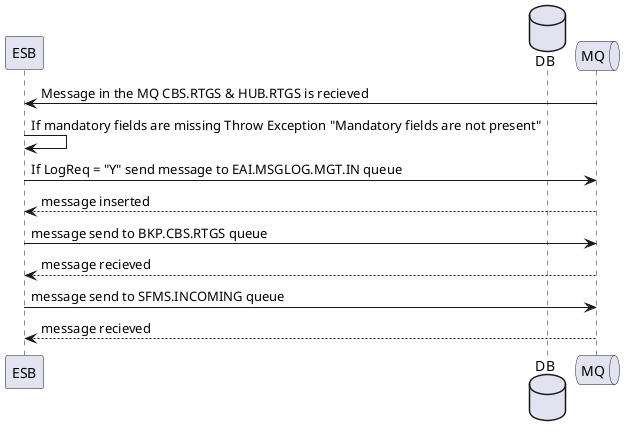 @startuml RTGS OUTPUT 

participant ESB
Database "DB" as DB
Queue "MQ" as MQ

MQ-> ESB :  Message in the MQ CBS.RTGS & HUB.RTGS is recieved

ESB -> ESB : If mandatory fields are missing Throw Exception "Mandatory fields are not present"

ESB -> MQ: If LogReq = "Y" send message to EAI.MSGLOG.MGT.IN queue
MQ --> ESB: message inserted

ESB -> MQ : message send to BKP.CBS.RTGS queue
MQ --> ESB : message recieved

ESB -> MQ : message send to SFMS.INCOMING queue
MQ --> ESB : message recieved

@enduml